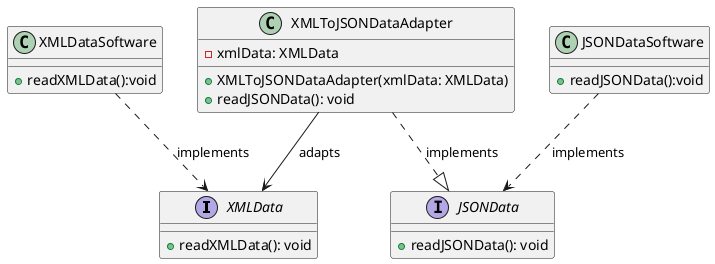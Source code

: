 @startuml

' Define the XMLData interface
interface XMLData {
    + readXMLData(): void
}

' Define the JSONData interface
interface JSONData {
    + readJSONData(): void
}

class XMLDataSoftware{
    +readXMLData():void
}

class JSONDataSoftware{
    +readJSONData():void
}

' Define the XMLToJSONDataAdapter class
class XMLToJSONDataAdapter {
    - xmlData: XMLData
    + XMLToJSONDataAdapter(xmlData: XMLData)
    + readJSONData(): void
}

' Relationships between the classes
XMLToJSONDataAdapter ..|> JSONData : implements
XMLToJSONDataAdapter --> XMLData : adapts

XMLDataSoftware ..> XMLData : implements
JSONDataSoftware ..> JSONData : implements


@enduml
